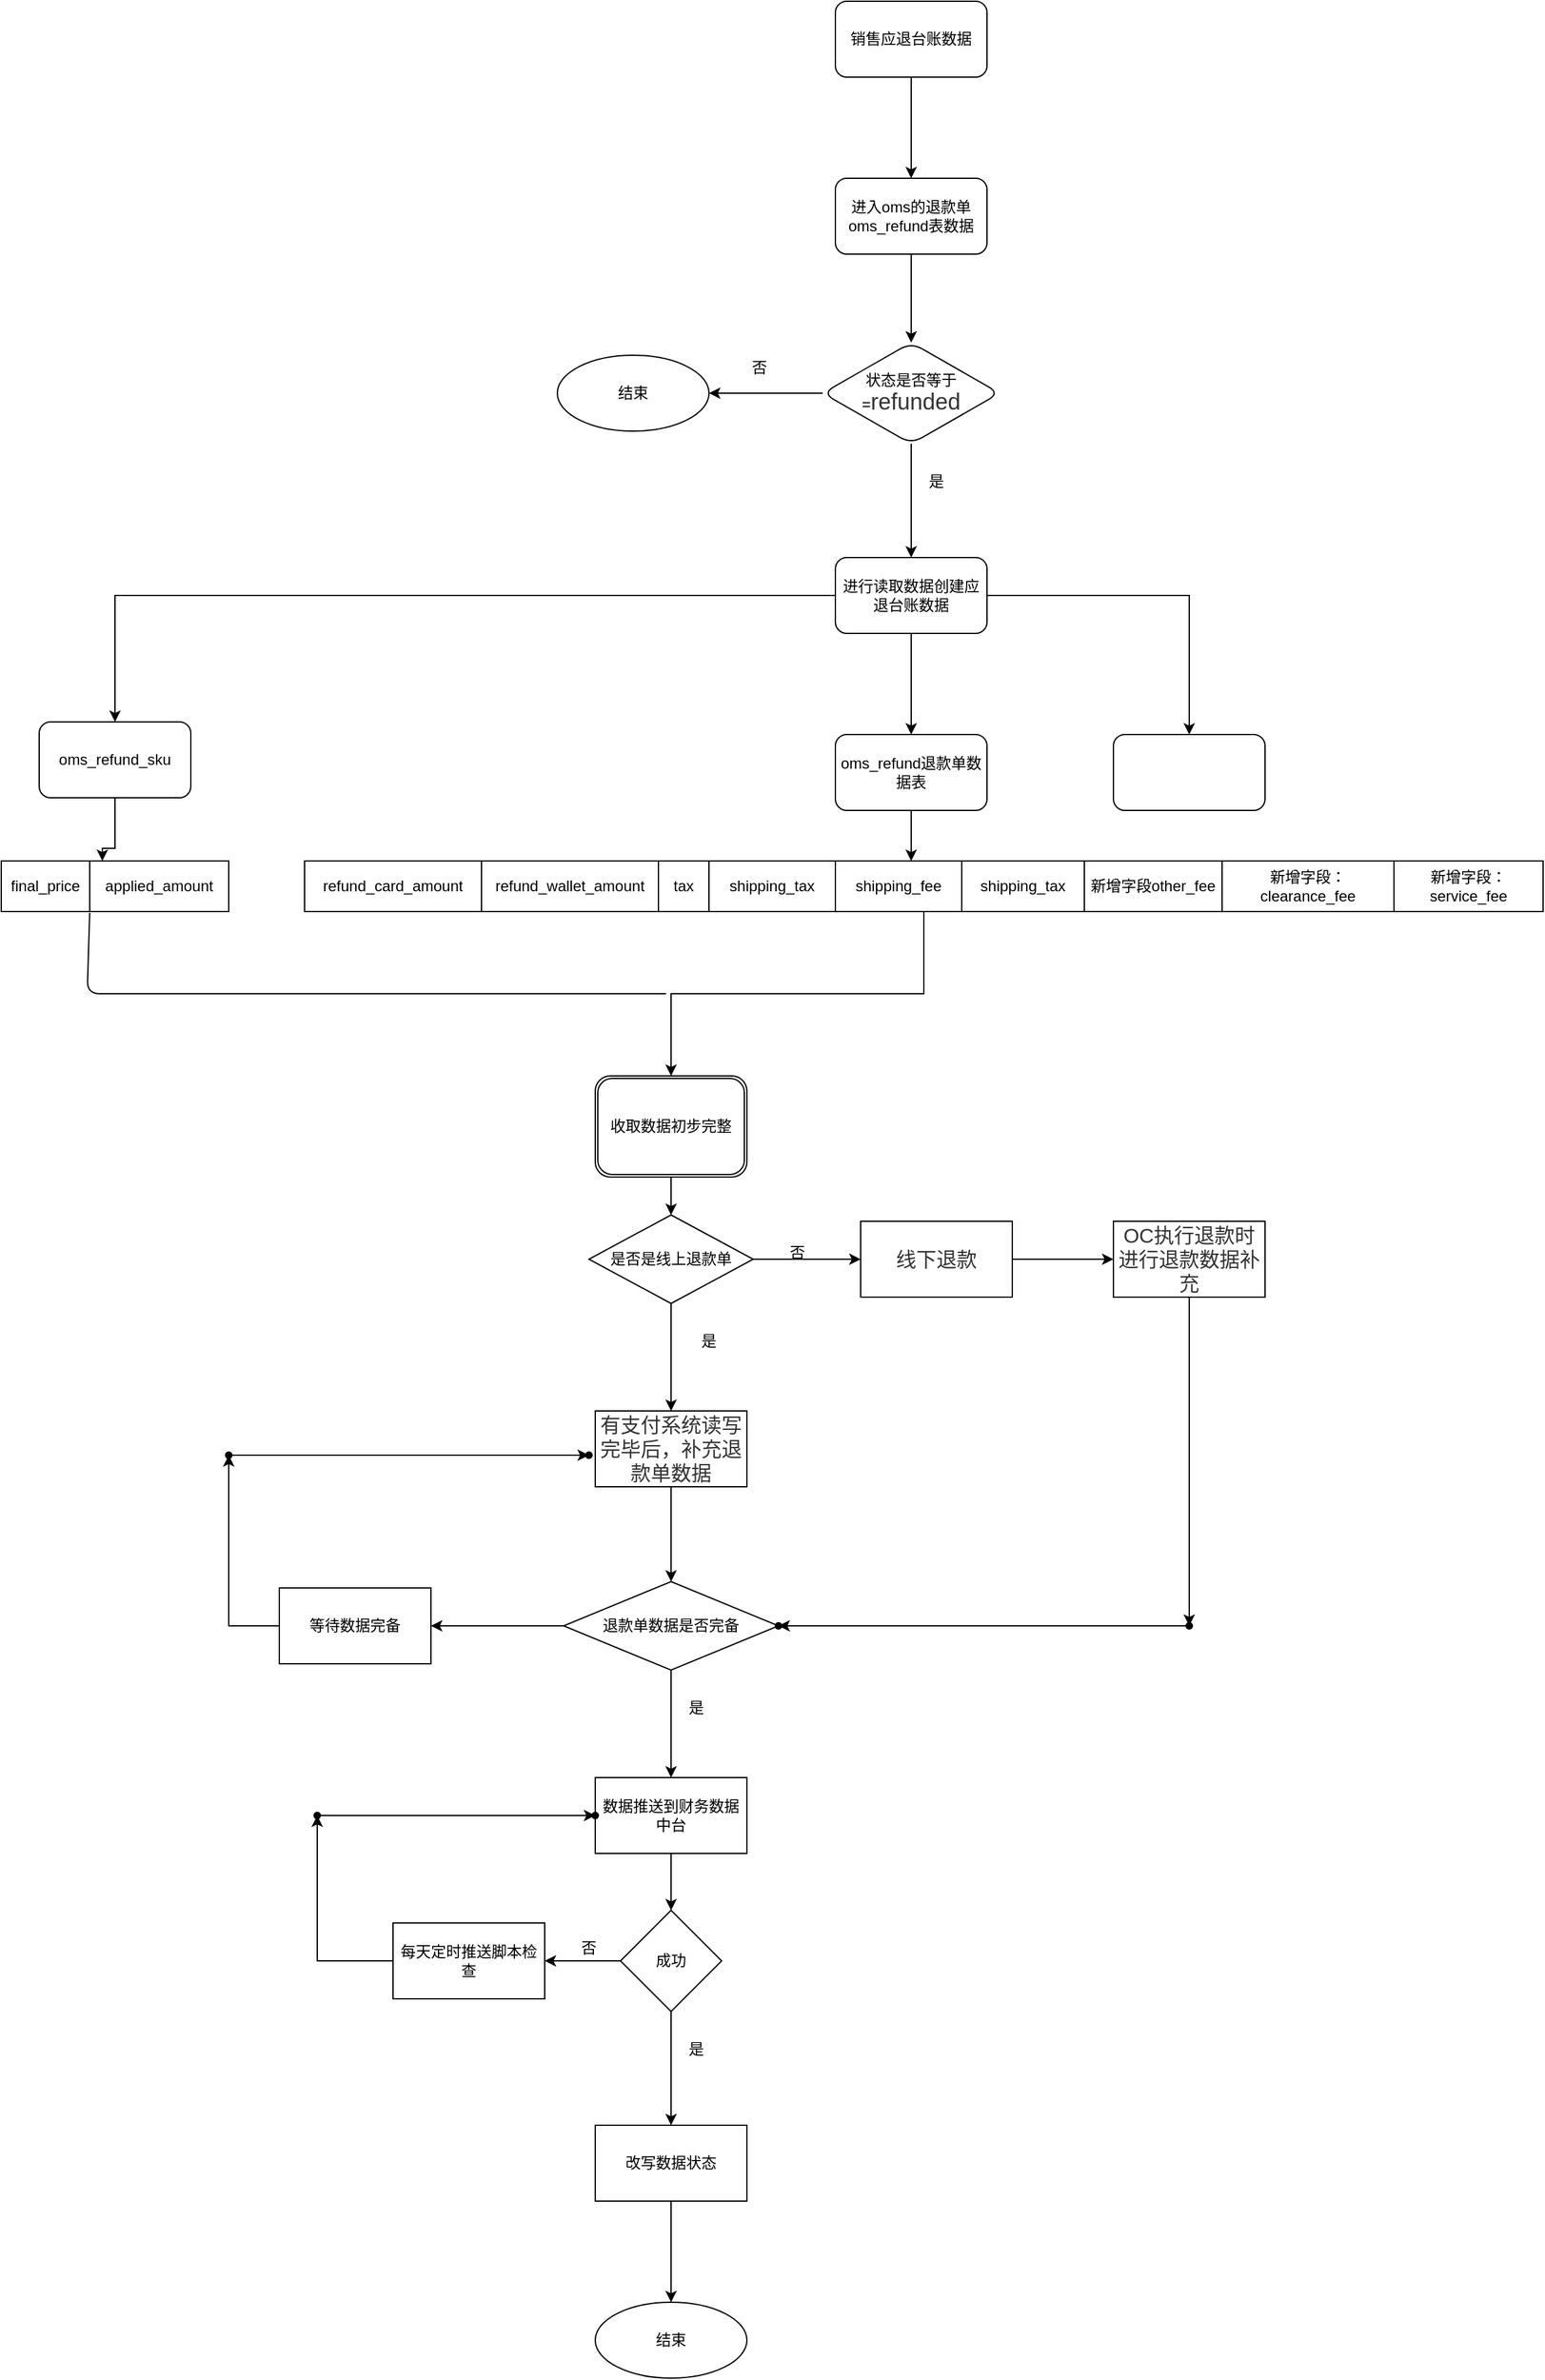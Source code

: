 <mxfile version="14.8.4" type="github"><diagram id="dbFJYI5qDaaArH37SR7d" name="Page-1"><mxGraphModel dx="2249" dy="706" grid="1" gridSize="10" guides="1" tooltips="1" connect="1" arrows="1" fold="1" page="1" pageScale="1" pageWidth="827" pageHeight="1169" math="0" shadow="0"><root><mxCell id="0"/><mxCell id="1" parent="0"/><mxCell id="xHLX-Aiopm4e_EO4BJzR-5" value="" style="edgeStyle=orthogonalEdgeStyle;rounded=0;orthogonalLoop=1;jettySize=auto;html=1;" edge="1" parent="1" source="xHLX-Aiopm4e_EO4BJzR-3" target="xHLX-Aiopm4e_EO4BJzR-4"><mxGeometry relative="1" as="geometry"/></mxCell><mxCell id="xHLX-Aiopm4e_EO4BJzR-3" value="销售应退台账数据" style="rounded=1;whiteSpace=wrap;html=1;" vertex="1" parent="1"><mxGeometry x="320" y="70" width="120" height="60" as="geometry"/></mxCell><mxCell id="xHLX-Aiopm4e_EO4BJzR-7" value="" style="edgeStyle=orthogonalEdgeStyle;rounded=0;orthogonalLoop=1;jettySize=auto;html=1;" edge="1" parent="1" source="xHLX-Aiopm4e_EO4BJzR-4" target="xHLX-Aiopm4e_EO4BJzR-6"><mxGeometry relative="1" as="geometry"/></mxCell><mxCell id="xHLX-Aiopm4e_EO4BJzR-4" value="进入oms的退款单oms_refund表数据" style="whiteSpace=wrap;html=1;rounded=1;" vertex="1" parent="1"><mxGeometry x="320" y="210" width="120" height="60" as="geometry"/></mxCell><mxCell id="xHLX-Aiopm4e_EO4BJzR-9" value="" style="edgeStyle=orthogonalEdgeStyle;rounded=0;orthogonalLoop=1;jettySize=auto;html=1;" edge="1" parent="1" source="xHLX-Aiopm4e_EO4BJzR-6" target="xHLX-Aiopm4e_EO4BJzR-8"><mxGeometry relative="1" as="geometry"/></mxCell><mxCell id="xHLX-Aiopm4e_EO4BJzR-12" value="" style="edgeStyle=orthogonalEdgeStyle;rounded=0;orthogonalLoop=1;jettySize=auto;html=1;" edge="1" parent="1" source="xHLX-Aiopm4e_EO4BJzR-6" target="xHLX-Aiopm4e_EO4BJzR-11"><mxGeometry relative="1" as="geometry"/></mxCell><mxCell id="xHLX-Aiopm4e_EO4BJzR-6" value="状态是否等于=&lt;span style=&quot;color: rgb(51 , 51 , 51) ; font-family: , &amp;#34;pingfang sc&amp;#34; , sans-serif ; font-size: 18px ; text-align: left&quot;&gt;refunded&lt;/span&gt;" style="rhombus;whiteSpace=wrap;html=1;rounded=1;" vertex="1" parent="1"><mxGeometry x="310" y="340" width="140" height="80" as="geometry"/></mxCell><mxCell id="xHLX-Aiopm4e_EO4BJzR-15" value="" style="edgeStyle=orthogonalEdgeStyle;rounded=0;orthogonalLoop=1;jettySize=auto;html=1;" edge="1" parent="1" source="xHLX-Aiopm4e_EO4BJzR-8" target="xHLX-Aiopm4e_EO4BJzR-14"><mxGeometry relative="1" as="geometry"/></mxCell><mxCell id="xHLX-Aiopm4e_EO4BJzR-17" value="" style="edgeStyle=orthogonalEdgeStyle;rounded=0;orthogonalLoop=1;jettySize=auto;html=1;" edge="1" parent="1" source="xHLX-Aiopm4e_EO4BJzR-8" target="xHLX-Aiopm4e_EO4BJzR-16"><mxGeometry relative="1" as="geometry"/></mxCell><mxCell id="xHLX-Aiopm4e_EO4BJzR-19" value="" style="edgeStyle=orthogonalEdgeStyle;rounded=0;orthogonalLoop=1;jettySize=auto;html=1;" edge="1" parent="1" source="xHLX-Aiopm4e_EO4BJzR-8" target="xHLX-Aiopm4e_EO4BJzR-18"><mxGeometry relative="1" as="geometry"/></mxCell><mxCell id="xHLX-Aiopm4e_EO4BJzR-8" value="进行读取数据创建应退台账数据" style="whiteSpace=wrap;html=1;rounded=1;" vertex="1" parent="1"><mxGeometry x="320" y="510" width="120" height="60" as="geometry"/></mxCell><mxCell id="xHLX-Aiopm4e_EO4BJzR-10" value="是" style="text;html=1;strokeColor=none;fillColor=none;align=center;verticalAlign=middle;whiteSpace=wrap;rounded=0;" vertex="1" parent="1"><mxGeometry x="380" y="440" width="40" height="20" as="geometry"/></mxCell><mxCell id="xHLX-Aiopm4e_EO4BJzR-11" value="结束" style="ellipse;whiteSpace=wrap;html=1;rounded=1;" vertex="1" parent="1"><mxGeometry x="100" y="350" width="120" height="60" as="geometry"/></mxCell><mxCell id="xHLX-Aiopm4e_EO4BJzR-13" value="否" style="text;html=1;strokeColor=none;fillColor=none;align=center;verticalAlign=middle;whiteSpace=wrap;rounded=0;" vertex="1" parent="1"><mxGeometry x="240" y="350" width="40" height="20" as="geometry"/></mxCell><mxCell id="xHLX-Aiopm4e_EO4BJzR-75" value="" style="edgeStyle=orthogonalEdgeStyle;rounded=0;orthogonalLoop=1;jettySize=auto;html=1;" edge="1" parent="1" source="xHLX-Aiopm4e_EO4BJzR-14" target="xHLX-Aiopm4e_EO4BJzR-63"><mxGeometry relative="1" as="geometry"><Array as="points"><mxPoint x="-250" y="740"/><mxPoint x="-260" y="740"/></Array></mxGeometry></mxCell><mxCell id="xHLX-Aiopm4e_EO4BJzR-14" value="oms_refund_sku" style="whiteSpace=wrap;html=1;rounded=1;" vertex="1" parent="1"><mxGeometry x="-310" y="640" width="120" height="60" as="geometry"/></mxCell><mxCell id="xHLX-Aiopm4e_EO4BJzR-16" value="" style="whiteSpace=wrap;html=1;rounded=1;" vertex="1" parent="1"><mxGeometry x="540" y="650" width="120" height="60" as="geometry"/></mxCell><mxCell id="xHLX-Aiopm4e_EO4BJzR-51" value="" style="edgeStyle=orthogonalEdgeStyle;rounded=0;orthogonalLoop=1;jettySize=auto;html=1;" edge="1" parent="1" source="xHLX-Aiopm4e_EO4BJzR-18" target="xHLX-Aiopm4e_EO4BJzR-21"><mxGeometry relative="1" as="geometry"><Array as="points"><mxPoint x="380" y="760"/><mxPoint x="380" y="760"/></Array></mxGeometry></mxCell><mxCell id="xHLX-Aiopm4e_EO4BJzR-18" value="oms_refund退款单数据表" style="whiteSpace=wrap;html=1;rounded=1;" vertex="1" parent="1"><mxGeometry x="320" y="650" width="120" height="60" as="geometry"/></mxCell><mxCell id="xHLX-Aiopm4e_EO4BJzR-91" value="" style="edgeStyle=orthogonalEdgeStyle;rounded=0;orthogonalLoop=1;jettySize=auto;html=1;entryX=0.5;entryY=0;entryDx=0;entryDy=0;" edge="1" parent="1" source="xHLX-Aiopm4e_EO4BJzR-20" target="xHLX-Aiopm4e_EO4BJzR-76"><mxGeometry relative="1" as="geometry"><mxPoint x="390" y="870" as="targetPoint"/></mxGeometry></mxCell><mxCell id="xHLX-Aiopm4e_EO4BJzR-20" value="" style="shape=table;html=1;whiteSpace=wrap;startSize=0;container=1;collapsible=0;childLayout=tableLayout;" vertex="1" parent="1"><mxGeometry x="-100" y="750" width="980" height="40" as="geometry"/></mxCell><mxCell id="xHLX-Aiopm4e_EO4BJzR-21" value="" style="shape=partialRectangle;html=1;whiteSpace=wrap;collapsible=0;dropTarget=0;pointerEvents=0;fillColor=none;top=0;left=0;bottom=0;right=0;points=[[0,0.5],[1,0.5]];portConstraint=eastwest;" vertex="1" parent="xHLX-Aiopm4e_EO4BJzR-20"><mxGeometry width="980" height="40" as="geometry"/></mxCell><mxCell id="xHLX-Aiopm4e_EO4BJzR-22" value="refund_card_amount" style="shape=partialRectangle;html=1;whiteSpace=wrap;connectable=0;fillColor=none;top=0;left=0;bottom=0;right=0;overflow=hidden;" vertex="1" parent="xHLX-Aiopm4e_EO4BJzR-21"><mxGeometry width="140" height="40" as="geometry"/></mxCell><mxCell id="xHLX-Aiopm4e_EO4BJzR-23" value="refund_wallet_amount" style="shape=partialRectangle;html=1;whiteSpace=wrap;connectable=0;fillColor=none;top=0;left=0;bottom=0;right=0;overflow=hidden;" vertex="1" parent="xHLX-Aiopm4e_EO4BJzR-21"><mxGeometry x="140" width="140" height="40" as="geometry"/></mxCell><mxCell id="xHLX-Aiopm4e_EO4BJzR-57" value="tax" style="shape=partialRectangle;html=1;whiteSpace=wrap;connectable=0;fillColor=none;top=0;left=0;bottom=0;right=0;overflow=hidden;" vertex="1" parent="xHLX-Aiopm4e_EO4BJzR-21"><mxGeometry x="280" width="40" height="40" as="geometry"/></mxCell><mxCell id="xHLX-Aiopm4e_EO4BJzR-56" value="shipping_tax" style="shape=partialRectangle;html=1;whiteSpace=wrap;connectable=0;fillColor=none;top=0;left=0;bottom=0;right=0;overflow=hidden;" vertex="1" parent="xHLX-Aiopm4e_EO4BJzR-21"><mxGeometry x="320" width="100" height="40" as="geometry"/></mxCell><mxCell id="xHLX-Aiopm4e_EO4BJzR-24" value="shipping_fee" style="shape=partialRectangle;html=1;whiteSpace=wrap;connectable=0;fillColor=none;top=0;left=0;bottom=0;right=0;overflow=hidden;" vertex="1" parent="xHLX-Aiopm4e_EO4BJzR-21"><mxGeometry x="420" width="100" height="40" as="geometry"/></mxCell><mxCell id="xHLX-Aiopm4e_EO4BJzR-61" value="shipping_tax" style="shape=partialRectangle;html=1;whiteSpace=wrap;connectable=0;fillColor=none;top=0;left=0;bottom=0;right=0;overflow=hidden;" vertex="1" parent="xHLX-Aiopm4e_EO4BJzR-21"><mxGeometry x="520" width="97" height="40" as="geometry"/></mxCell><mxCell id="xHLX-Aiopm4e_EO4BJzR-60" value="新增字段other_fee" style="shape=partialRectangle;html=1;whiteSpace=wrap;connectable=0;fillColor=none;top=0;left=0;bottom=0;right=0;overflow=hidden;" vertex="1" parent="xHLX-Aiopm4e_EO4BJzR-21"><mxGeometry x="617" width="109" height="40" as="geometry"/></mxCell><mxCell id="xHLX-Aiopm4e_EO4BJzR-59" value="新增字段：clearance_fee" style="shape=partialRectangle;html=1;whiteSpace=wrap;connectable=0;fillColor=none;top=0;left=0;bottom=0;right=0;overflow=hidden;" vertex="1" parent="xHLX-Aiopm4e_EO4BJzR-21"><mxGeometry x="726" width="136" height="40" as="geometry"/></mxCell><mxCell id="xHLX-Aiopm4e_EO4BJzR-58" value="新增字段：service_fee" style="shape=partialRectangle;html=1;whiteSpace=wrap;connectable=0;fillColor=none;top=0;left=0;bottom=0;right=0;overflow=hidden;" vertex="1" parent="xHLX-Aiopm4e_EO4BJzR-21"><mxGeometry x="862" width="118" height="40" as="geometry"/></mxCell><mxCell id="xHLX-Aiopm4e_EO4BJzR-62" value="" style="shape=table;html=1;whiteSpace=wrap;startSize=0;container=1;collapsible=0;childLayout=tableLayout;" vertex="1" parent="1"><mxGeometry x="-340" y="750" width="180" height="40" as="geometry"/></mxCell><mxCell id="xHLX-Aiopm4e_EO4BJzR-63" value="" style="shape=partialRectangle;html=1;whiteSpace=wrap;collapsible=0;dropTarget=0;pointerEvents=0;fillColor=none;top=0;left=0;bottom=0;right=0;points=[[0,0.5],[1,0.5]];portConstraint=eastwest;" vertex="1" parent="xHLX-Aiopm4e_EO4BJzR-62"><mxGeometry width="180" height="40" as="geometry"/></mxCell><mxCell id="xHLX-Aiopm4e_EO4BJzR-64" value="final_price" style="shape=partialRectangle;html=1;whiteSpace=wrap;connectable=0;fillColor=none;top=0;left=0;bottom=0;right=0;overflow=hidden;" vertex="1" parent="xHLX-Aiopm4e_EO4BJzR-63"><mxGeometry width="70" height="40" as="geometry"/></mxCell><mxCell id="xHLX-Aiopm4e_EO4BJzR-65" value="applied_amount" style="shape=partialRectangle;html=1;whiteSpace=wrap;connectable=0;fillColor=none;top=0;left=0;bottom=0;right=0;overflow=hidden;" vertex="1" parent="xHLX-Aiopm4e_EO4BJzR-63"><mxGeometry x="70" width="110" height="40" as="geometry"/></mxCell><mxCell id="xHLX-Aiopm4e_EO4BJzR-93" value="" style="edgeStyle=orthogonalEdgeStyle;rounded=0;orthogonalLoop=1;jettySize=auto;html=1;" edge="1" parent="1" source="xHLX-Aiopm4e_EO4BJzR-76" target="xHLX-Aiopm4e_EO4BJzR-92"><mxGeometry relative="1" as="geometry"/></mxCell><mxCell id="xHLX-Aiopm4e_EO4BJzR-76" value="收取数据初步完整" style="shape=ext;double=1;rounded=1;whiteSpace=wrap;html=1;" vertex="1" parent="1"><mxGeometry x="130" y="920" width="120" height="80" as="geometry"/></mxCell><mxCell id="xHLX-Aiopm4e_EO4BJzR-79" value="" style="endArrow=none;html=1;exitX=0.411;exitY=1.025;exitDx=0;exitDy=0;exitPerimeter=0;" edge="1" parent="1"><mxGeometry width="50" height="50" relative="1" as="geometry"><mxPoint x="-270.02" y="791" as="sourcePoint"/><mxPoint x="186" y="855" as="targetPoint"/><Array as="points"><mxPoint x="-272" y="855"/></Array></mxGeometry></mxCell><mxCell id="xHLX-Aiopm4e_EO4BJzR-96" value="" style="edgeStyle=orthogonalEdgeStyle;rounded=0;orthogonalLoop=1;jettySize=auto;html=1;" edge="1" parent="1" source="xHLX-Aiopm4e_EO4BJzR-92" target="xHLX-Aiopm4e_EO4BJzR-95"><mxGeometry relative="1" as="geometry"/></mxCell><mxCell id="xHLX-Aiopm4e_EO4BJzR-125" value="" style="edgeStyle=orthogonalEdgeStyle;rounded=0;orthogonalLoop=1;jettySize=auto;html=1;" edge="1" parent="1" source="xHLX-Aiopm4e_EO4BJzR-92" target="xHLX-Aiopm4e_EO4BJzR-124"><mxGeometry relative="1" as="geometry"/></mxCell><mxCell id="xHLX-Aiopm4e_EO4BJzR-92" value="是否是线上退款单" style="rhombus;whiteSpace=wrap;html=1;" vertex="1" parent="1"><mxGeometry x="125" y="1030" width="130" height="70" as="geometry"/></mxCell><mxCell id="xHLX-Aiopm4e_EO4BJzR-99" value="" style="edgeStyle=orthogonalEdgeStyle;rounded=0;orthogonalLoop=1;jettySize=auto;html=1;" edge="1" parent="1" source="xHLX-Aiopm4e_EO4BJzR-95" target="xHLX-Aiopm4e_EO4BJzR-98"><mxGeometry relative="1" as="geometry"/></mxCell><mxCell id="xHLX-Aiopm4e_EO4BJzR-95" value="&lt;font color=&quot;#333333&quot; face=&quot;PingFangSC-Regular, PingFang SC, sans-serif&quot;&gt;&lt;span style=&quot;font-size: 16px&quot;&gt;有支付系统读写完毕后，补充退款单数据&lt;/span&gt;&lt;/font&gt;" style="whiteSpace=wrap;html=1;" vertex="1" parent="1"><mxGeometry x="130" y="1185" width="120" height="60" as="geometry"/></mxCell><mxCell id="xHLX-Aiopm4e_EO4BJzR-97" value="是" style="text;html=1;strokeColor=none;fillColor=none;align=center;verticalAlign=middle;whiteSpace=wrap;rounded=0;" vertex="1" parent="1"><mxGeometry x="200" y="1120" width="40" height="20" as="geometry"/></mxCell><mxCell id="xHLX-Aiopm4e_EO4BJzR-101" value="" style="edgeStyle=orthogonalEdgeStyle;rounded=0;orthogonalLoop=1;jettySize=auto;html=1;" edge="1" parent="1" source="xHLX-Aiopm4e_EO4BJzR-98" target="xHLX-Aiopm4e_EO4BJzR-100"><mxGeometry relative="1" as="geometry"/></mxCell><mxCell id="xHLX-Aiopm4e_EO4BJzR-119" value="" style="edgeStyle=orthogonalEdgeStyle;rounded=0;orthogonalLoop=1;jettySize=auto;html=1;" edge="1" parent="1" source="xHLX-Aiopm4e_EO4BJzR-98" target="xHLX-Aiopm4e_EO4BJzR-118"><mxGeometry relative="1" as="geometry"/></mxCell><mxCell id="xHLX-Aiopm4e_EO4BJzR-98" value="退款单数据是否完备" style="rhombus;whiteSpace=wrap;html=1;" vertex="1" parent="1"><mxGeometry x="105" y="1320" width="170" height="70" as="geometry"/></mxCell><mxCell id="xHLX-Aiopm4e_EO4BJzR-104" value="" style="edgeStyle=orthogonalEdgeStyle;rounded=0;orthogonalLoop=1;jettySize=auto;html=1;" edge="1" parent="1" source="xHLX-Aiopm4e_EO4BJzR-100" target="xHLX-Aiopm4e_EO4BJzR-103"><mxGeometry relative="1" as="geometry"/></mxCell><mxCell id="xHLX-Aiopm4e_EO4BJzR-100" value="数据推送到财务数据中台" style="whiteSpace=wrap;html=1;" vertex="1" parent="1"><mxGeometry x="130" y="1475" width="120" height="60" as="geometry"/></mxCell><mxCell id="xHLX-Aiopm4e_EO4BJzR-102" value="是" style="text;html=1;strokeColor=none;fillColor=none;align=center;verticalAlign=middle;whiteSpace=wrap;rounded=0;" vertex="1" parent="1"><mxGeometry x="190" y="1410" width="40" height="20" as="geometry"/></mxCell><mxCell id="xHLX-Aiopm4e_EO4BJzR-106" value="" style="edgeStyle=orthogonalEdgeStyle;rounded=0;orthogonalLoop=1;jettySize=auto;html=1;" edge="1" parent="1" source="xHLX-Aiopm4e_EO4BJzR-103" target="xHLX-Aiopm4e_EO4BJzR-105"><mxGeometry relative="1" as="geometry"/></mxCell><mxCell id="xHLX-Aiopm4e_EO4BJzR-111" value="" style="edgeStyle=orthogonalEdgeStyle;rounded=0;orthogonalLoop=1;jettySize=auto;html=1;" edge="1" parent="1" source="xHLX-Aiopm4e_EO4BJzR-103" target="xHLX-Aiopm4e_EO4BJzR-110"><mxGeometry relative="1" as="geometry"/></mxCell><mxCell id="xHLX-Aiopm4e_EO4BJzR-103" value="成功" style="rhombus;whiteSpace=wrap;html=1;" vertex="1" parent="1"><mxGeometry x="150" y="1580" width="80" height="80" as="geometry"/></mxCell><mxCell id="xHLX-Aiopm4e_EO4BJzR-108" value="" style="edgeStyle=orthogonalEdgeStyle;rounded=0;orthogonalLoop=1;jettySize=auto;html=1;" edge="1" parent="1" source="xHLX-Aiopm4e_EO4BJzR-105" target="xHLX-Aiopm4e_EO4BJzR-107"><mxGeometry relative="1" as="geometry"/></mxCell><mxCell id="xHLX-Aiopm4e_EO4BJzR-105" value="改写数据状态" style="whiteSpace=wrap;html=1;" vertex="1" parent="1"><mxGeometry x="130" y="1750" width="120" height="60" as="geometry"/></mxCell><mxCell id="xHLX-Aiopm4e_EO4BJzR-107" value="结束" style="ellipse;whiteSpace=wrap;html=1;" vertex="1" parent="1"><mxGeometry x="130" y="1890" width="120" height="60" as="geometry"/></mxCell><mxCell id="xHLX-Aiopm4e_EO4BJzR-109" value="是" style="text;html=1;strokeColor=none;fillColor=none;align=center;verticalAlign=middle;whiteSpace=wrap;rounded=0;" vertex="1" parent="1"><mxGeometry x="190" y="1680" width="40" height="20" as="geometry"/></mxCell><mxCell id="xHLX-Aiopm4e_EO4BJzR-115" value="" style="edgeStyle=orthogonalEdgeStyle;rounded=0;orthogonalLoop=1;jettySize=auto;html=1;" edge="1" parent="1" source="xHLX-Aiopm4e_EO4BJzR-110" target="xHLX-Aiopm4e_EO4BJzR-114"><mxGeometry relative="1" as="geometry"/></mxCell><mxCell id="xHLX-Aiopm4e_EO4BJzR-110" value="每天定时推送脚本检查" style="whiteSpace=wrap;html=1;" vertex="1" parent="1"><mxGeometry x="-30" y="1590" width="120" height="60" as="geometry"/></mxCell><mxCell id="xHLX-Aiopm4e_EO4BJzR-112" value="否" style="text;html=1;strokeColor=none;fillColor=none;align=center;verticalAlign=middle;whiteSpace=wrap;rounded=0;" vertex="1" parent="1"><mxGeometry x="105" y="1600" width="40" height="20" as="geometry"/></mxCell><mxCell id="xHLX-Aiopm4e_EO4BJzR-117" value="" style="edgeStyle=orthogonalEdgeStyle;rounded=0;orthogonalLoop=1;jettySize=auto;html=1;" edge="1" parent="1" source="xHLX-Aiopm4e_EO4BJzR-114" target="xHLX-Aiopm4e_EO4BJzR-116"><mxGeometry relative="1" as="geometry"/></mxCell><mxCell id="xHLX-Aiopm4e_EO4BJzR-114" value="" style="shape=waypoint;size=6;pointerEvents=1;points=[];fillColor=#ffffff;resizable=0;rotatable=0;perimeter=centerPerimeter;snapToPoint=1;" vertex="1" parent="1"><mxGeometry x="-110" y="1485" width="40" height="40" as="geometry"/></mxCell><mxCell id="xHLX-Aiopm4e_EO4BJzR-116" value="" style="shape=waypoint;size=6;pointerEvents=1;points=[];fillColor=#ffffff;resizable=0;rotatable=0;perimeter=centerPerimeter;snapToPoint=1;" vertex="1" parent="1"><mxGeometry x="110" y="1485" width="40" height="40" as="geometry"/></mxCell><mxCell id="xHLX-Aiopm4e_EO4BJzR-121" value="" style="edgeStyle=orthogonalEdgeStyle;rounded=0;orthogonalLoop=1;jettySize=auto;html=1;" edge="1" parent="1" source="xHLX-Aiopm4e_EO4BJzR-118" target="xHLX-Aiopm4e_EO4BJzR-120"><mxGeometry relative="1" as="geometry"/></mxCell><mxCell id="xHLX-Aiopm4e_EO4BJzR-118" value="等待数据完备" style="whiteSpace=wrap;html=1;" vertex="1" parent="1"><mxGeometry x="-120" y="1325" width="120" height="60" as="geometry"/></mxCell><mxCell id="xHLX-Aiopm4e_EO4BJzR-123" value="" style="edgeStyle=orthogonalEdgeStyle;rounded=0;orthogonalLoop=1;jettySize=auto;html=1;" edge="1" parent="1" source="xHLX-Aiopm4e_EO4BJzR-120" target="xHLX-Aiopm4e_EO4BJzR-122"><mxGeometry relative="1" as="geometry"/></mxCell><mxCell id="xHLX-Aiopm4e_EO4BJzR-120" value="" style="shape=waypoint;size=6;pointerEvents=1;points=[];fillColor=#ffffff;resizable=0;rotatable=0;perimeter=centerPerimeter;snapToPoint=1;" vertex="1" parent="1"><mxGeometry x="-180" y="1200" width="40" height="40" as="geometry"/></mxCell><mxCell id="xHLX-Aiopm4e_EO4BJzR-122" value="" style="shape=waypoint;size=6;pointerEvents=1;points=[];fillColor=#ffffff;resizable=0;rotatable=0;perimeter=centerPerimeter;snapToPoint=1;" vertex="1" parent="1"><mxGeometry x="105" y="1200" width="40" height="40" as="geometry"/></mxCell><mxCell id="xHLX-Aiopm4e_EO4BJzR-128" value="" style="edgeStyle=orthogonalEdgeStyle;rounded=0;orthogonalLoop=1;jettySize=auto;html=1;" edge="1" parent="1" source="xHLX-Aiopm4e_EO4BJzR-124" target="xHLX-Aiopm4e_EO4BJzR-127"><mxGeometry relative="1" as="geometry"/></mxCell><mxCell id="xHLX-Aiopm4e_EO4BJzR-124" value="&lt;span style=&quot;color: rgb(51 , 51 , 51) ; font-family: , &amp;#34;pingfang sc&amp;#34; , sans-serif ; font-size: 16px&quot;&gt;线下退款&lt;/span&gt;" style="whiteSpace=wrap;html=1;" vertex="1" parent="1"><mxGeometry x="340" y="1035" width="120" height="60" as="geometry"/></mxCell><mxCell id="xHLX-Aiopm4e_EO4BJzR-126" value="否" style="text;html=1;strokeColor=none;fillColor=none;align=center;verticalAlign=middle;whiteSpace=wrap;rounded=0;" vertex="1" parent="1"><mxGeometry x="240" y="1050" width="100" height="20" as="geometry"/></mxCell><mxCell id="xHLX-Aiopm4e_EO4BJzR-130" value="" style="edgeStyle=orthogonalEdgeStyle;rounded=0;orthogonalLoop=1;jettySize=auto;html=1;" edge="1" parent="1" source="xHLX-Aiopm4e_EO4BJzR-127" target="xHLX-Aiopm4e_EO4BJzR-129"><mxGeometry relative="1" as="geometry"/></mxCell><mxCell id="xHLX-Aiopm4e_EO4BJzR-127" value="&lt;span style=&quot;color: rgb(51 , 51 , 51) ; font-family: , &amp;#34;pingfang sc&amp;#34; , sans-serif ; font-size: 16px&quot;&gt;OC执行退款时进行退款数据补充&lt;/span&gt;" style="whiteSpace=wrap;html=1;" vertex="1" parent="1"><mxGeometry x="540" y="1035" width="120" height="60" as="geometry"/></mxCell><mxCell id="xHLX-Aiopm4e_EO4BJzR-132" value="" style="edgeStyle=orthogonalEdgeStyle;rounded=0;orthogonalLoop=1;jettySize=auto;html=1;" edge="1" parent="1" source="xHLX-Aiopm4e_EO4BJzR-129" target="xHLX-Aiopm4e_EO4BJzR-131"><mxGeometry relative="1" as="geometry"/></mxCell><mxCell id="xHLX-Aiopm4e_EO4BJzR-129" value="" style="shape=waypoint;size=6;pointerEvents=1;points=[];fillColor=#ffffff;resizable=0;rotatable=0;perimeter=centerPerimeter;snapToPoint=1;" vertex="1" parent="1"><mxGeometry x="580" y="1335" width="40" height="40" as="geometry"/></mxCell><mxCell id="xHLX-Aiopm4e_EO4BJzR-131" value="" style="shape=waypoint;size=6;pointerEvents=1;points=[];fillColor=#ffffff;resizable=0;rotatable=0;perimeter=centerPerimeter;snapToPoint=1;" vertex="1" parent="1"><mxGeometry x="255" y="1335" width="40" height="40" as="geometry"/></mxCell></root></mxGraphModel></diagram></mxfile>